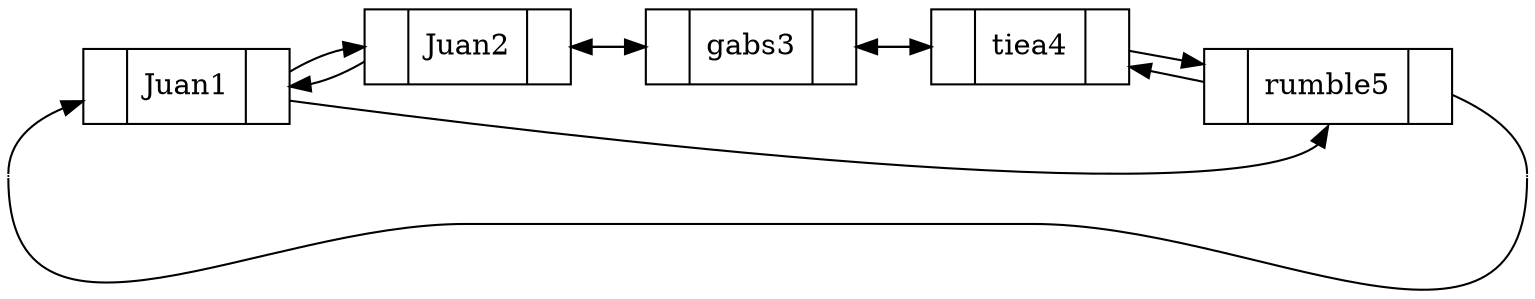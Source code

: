 digraph foo {
rankdir=LR;
node [shape=record];
p0 [label="{<prev> | <data> Juan1 | <next>}", width=1.2]
p1 [label="{<prev> | <data> Juan2 | <next>}", width=1.2]
p2 [label="{<prev> | <data> gabs3 | <next>}", width=1.2]
p3 [label="{<prev> | <data> tiea4 | <next>}", width=1.2]
p4 [label="{<prev> | <data> rumble5 | <next>}", width=1.2]
{node[shape=point height=0] pf pl}
pf:n -> p0[arrowtail=none]
pf:s -> pl:s[dir=none]
p0:next:c -> p1:prev;
p1:prev:c -> p0:next;
p1:next:c -> p2:prev;
p2:prev:c -> p1:next;
p2:next:c -> p3:prev;
p3:prev:c -> p2:next;
p3:next:c -> p4;
p4:prev:c -> p3;
p0:c -> p4:data
p4:next:c -> pl:n[arrowhead=none]
}
